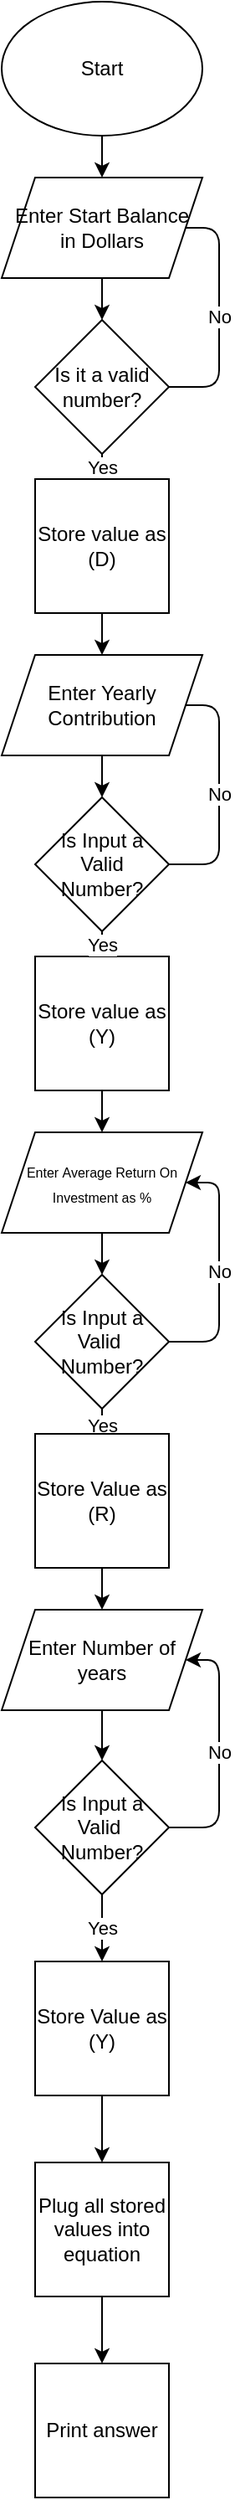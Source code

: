 <mxfile version="13.7.3" type="github">
  <diagram id="BhmQ_Kt3GyK-PfTfmq_V" name="Page-1">
    <mxGraphModel dx="1038" dy="548" grid="1" gridSize="10" guides="1" tooltips="1" connect="1" arrows="1" fold="1" page="1" pageScale="1" pageWidth="850" pageHeight="1100" math="0" shadow="0">
      <root>
        <mxCell id="0" />
        <mxCell id="1" parent="0" />
        <mxCell id="GYtLoOp-D6Cu9dgcnnQV-3" value="" style="edgeStyle=orthogonalEdgeStyle;rounded=0;orthogonalLoop=1;jettySize=auto;html=1;" edge="1" parent="1" source="GYtLoOp-D6Cu9dgcnnQV-1" target="GYtLoOp-D6Cu9dgcnnQV-2">
          <mxGeometry relative="1" as="geometry" />
        </mxCell>
        <mxCell id="GYtLoOp-D6Cu9dgcnnQV-1" value="Start" style="ellipse;whiteSpace=wrap;html=1;" vertex="1" parent="1">
          <mxGeometry x="40" width="120" height="80" as="geometry" />
        </mxCell>
        <mxCell id="GYtLoOp-D6Cu9dgcnnQV-5" value="" style="edgeStyle=orthogonalEdgeStyle;rounded=0;orthogonalLoop=1;jettySize=auto;html=1;" edge="1" parent="1" source="GYtLoOp-D6Cu9dgcnnQV-2" target="GYtLoOp-D6Cu9dgcnnQV-4">
          <mxGeometry relative="1" as="geometry" />
        </mxCell>
        <mxCell id="GYtLoOp-D6Cu9dgcnnQV-2" value="Enter Start Balance&lt;br&gt;in Dollars" style="shape=parallelogram;perimeter=parallelogramPerimeter;whiteSpace=wrap;html=1;fixedSize=1;" vertex="1" parent="1">
          <mxGeometry x="40" y="105" width="120" height="60" as="geometry" />
        </mxCell>
        <mxCell id="GYtLoOp-D6Cu9dgcnnQV-4" value="Is it a valid number?" style="rhombus;whiteSpace=wrap;html=1;" vertex="1" parent="1">
          <mxGeometry x="60" y="190" width="80" height="80" as="geometry" />
        </mxCell>
        <mxCell id="GYtLoOp-D6Cu9dgcnnQV-6" value="Yes" style="endArrow=none;html=1;entryX=0.5;entryY=1;entryDx=0;entryDy=0;" edge="1" parent="1" source="GYtLoOp-D6Cu9dgcnnQV-7" target="GYtLoOp-D6Cu9dgcnnQV-4">
          <mxGeometry width="50" height="50" relative="1" as="geometry">
            <mxPoint x="100" y="450" as="sourcePoint" />
            <mxPoint x="450" y="240" as="targetPoint" />
          </mxGeometry>
        </mxCell>
        <mxCell id="GYtLoOp-D6Cu9dgcnnQV-10" value="" style="edgeStyle=orthogonalEdgeStyle;rounded=0;orthogonalLoop=1;jettySize=auto;html=1;" edge="1" parent="1" source="GYtLoOp-D6Cu9dgcnnQV-7" target="GYtLoOp-D6Cu9dgcnnQV-9">
          <mxGeometry relative="1" as="geometry" />
        </mxCell>
        <mxCell id="GYtLoOp-D6Cu9dgcnnQV-8" value="No" style="endArrow=none;html=1;exitX=1;exitY=0.5;exitDx=0;exitDy=0;entryX=1;entryY=0.5;entryDx=0;entryDy=0;" edge="1" parent="1" source="GYtLoOp-D6Cu9dgcnnQV-4" target="GYtLoOp-D6Cu9dgcnnQV-2">
          <mxGeometry width="50" height="50" relative="1" as="geometry">
            <mxPoint x="170" y="360" as="sourcePoint" />
            <mxPoint x="220" y="310" as="targetPoint" />
            <Array as="points">
              <mxPoint x="170" y="230" />
              <mxPoint x="170" y="135" />
            </Array>
          </mxGeometry>
        </mxCell>
        <mxCell id="GYtLoOp-D6Cu9dgcnnQV-13" value="" style="edgeStyle=orthogonalEdgeStyle;rounded=0;orthogonalLoop=1;jettySize=auto;html=1;" edge="1" parent="1" source="GYtLoOp-D6Cu9dgcnnQV-9" target="GYtLoOp-D6Cu9dgcnnQV-12">
          <mxGeometry relative="1" as="geometry" />
        </mxCell>
        <mxCell id="GYtLoOp-D6Cu9dgcnnQV-9" value="Enter Yearly Contribution" style="shape=parallelogram;perimeter=parallelogramPerimeter;whiteSpace=wrap;html=1;fixedSize=1;" vertex="1" parent="1">
          <mxGeometry x="40" y="390" width="120" height="60" as="geometry" />
        </mxCell>
        <mxCell id="GYtLoOp-D6Cu9dgcnnQV-12" value="Is Input a Valid Number?" style="rhombus;whiteSpace=wrap;html=1;" vertex="1" parent="1">
          <mxGeometry x="60" y="475" width="80" height="80" as="geometry" />
        </mxCell>
        <mxCell id="GYtLoOp-D6Cu9dgcnnQV-14" value="No" style="endArrow=none;html=1;exitX=1;exitY=0.5;exitDx=0;exitDy=0;entryX=1;entryY=0.5;entryDx=0;entryDy=0;" edge="1" parent="1" source="GYtLoOp-D6Cu9dgcnnQV-12" target="GYtLoOp-D6Cu9dgcnnQV-9">
          <mxGeometry width="50" height="50" relative="1" as="geometry">
            <mxPoint x="170" y="820" as="sourcePoint" />
            <mxPoint x="220" y="770" as="targetPoint" />
            <Array as="points">
              <mxPoint x="170" y="515" />
              <mxPoint x="170" y="420" />
            </Array>
          </mxGeometry>
        </mxCell>
        <mxCell id="GYtLoOp-D6Cu9dgcnnQV-15" value="Yes" style="endArrow=none;html=1;exitX=0.5;exitY=1;exitDx=0;exitDy=0;" edge="1" parent="1" source="GYtLoOp-D6Cu9dgcnnQV-18">
          <mxGeometry width="50" height="50" relative="1" as="geometry">
            <mxPoint x="400" y="770" as="sourcePoint" />
            <mxPoint x="100" y="610" as="targetPoint" />
          </mxGeometry>
        </mxCell>
        <mxCell id="GYtLoOp-D6Cu9dgcnnQV-7" value="Store value as (D)" style="whiteSpace=wrap;html=1;aspect=fixed;" vertex="1" parent="1">
          <mxGeometry x="60" y="285" width="80" height="80" as="geometry" />
        </mxCell>
        <mxCell id="GYtLoOp-D6Cu9dgcnnQV-21" value="" style="edgeStyle=orthogonalEdgeStyle;rounded=0;orthogonalLoop=1;jettySize=auto;html=1;" edge="1" parent="1" source="GYtLoOp-D6Cu9dgcnnQV-18" target="GYtLoOp-D6Cu9dgcnnQV-20">
          <mxGeometry relative="1" as="geometry" />
        </mxCell>
        <mxCell id="GYtLoOp-D6Cu9dgcnnQV-18" value="Store value as (Y)" style="whiteSpace=wrap;html=1;aspect=fixed;" vertex="1" parent="1">
          <mxGeometry x="60" y="570" width="80" height="80" as="geometry" />
        </mxCell>
        <mxCell id="GYtLoOp-D6Cu9dgcnnQV-19" value="Yes" style="endArrow=none;html=1;exitX=0.5;exitY=1;exitDx=0;exitDy=0;" edge="1" parent="1" source="GYtLoOp-D6Cu9dgcnnQV-12" target="GYtLoOp-D6Cu9dgcnnQV-18">
          <mxGeometry width="50" height="50" relative="1" as="geometry">
            <mxPoint x="100" y="550" as="sourcePoint" />
            <mxPoint x="100" y="610" as="targetPoint" />
          </mxGeometry>
        </mxCell>
        <mxCell id="GYtLoOp-D6Cu9dgcnnQV-23" value="" style="edgeStyle=orthogonalEdgeStyle;rounded=0;orthogonalLoop=1;jettySize=auto;html=1;" edge="1" parent="1" source="GYtLoOp-D6Cu9dgcnnQV-20" target="GYtLoOp-D6Cu9dgcnnQV-22">
          <mxGeometry relative="1" as="geometry" />
        </mxCell>
        <mxCell id="GYtLoOp-D6Cu9dgcnnQV-20" value="&lt;font style=&quot;font-size: 8px&quot;&gt;Enter&amp;nbsp;Average Return On Investment as %&lt;/font&gt;" style="shape=parallelogram;perimeter=parallelogramPerimeter;whiteSpace=wrap;html=1;fixedSize=1;" vertex="1" parent="1">
          <mxGeometry x="40" y="675" width="120" height="60" as="geometry" />
        </mxCell>
        <mxCell id="GYtLoOp-D6Cu9dgcnnQV-22" value="Is Input a Valid&amp;nbsp; Number?" style="rhombus;whiteSpace=wrap;html=1;" vertex="1" parent="1">
          <mxGeometry x="60" y="760" width="80" height="80" as="geometry" />
        </mxCell>
        <mxCell id="GYtLoOp-D6Cu9dgcnnQV-24" value="No" style="endArrow=classic;html=1;entryX=1;entryY=0.5;entryDx=0;entryDy=0;" edge="1" parent="1" source="GYtLoOp-D6Cu9dgcnnQV-22" target="GYtLoOp-D6Cu9dgcnnQV-20">
          <mxGeometry relative="1" as="geometry">
            <mxPoint x="140" y="790" as="sourcePoint" />
            <mxPoint x="240" y="790" as="targetPoint" />
            <Array as="points">
              <mxPoint x="170" y="800" />
              <mxPoint x="170" y="750" />
              <mxPoint x="170" y="730" />
              <mxPoint x="170" y="705" />
            </Array>
          </mxGeometry>
        </mxCell>
        <mxCell id="GYtLoOp-D6Cu9dgcnnQV-26" value="Yes" style="endArrow=classic;html=1;exitX=0.5;exitY=1;exitDx=0;exitDy=0;" edge="1" parent="1" source="GYtLoOp-D6Cu9dgcnnQV-22">
          <mxGeometry width="50" height="50" relative="1" as="geometry">
            <mxPoint x="400" y="840" as="sourcePoint" />
            <mxPoint x="100" y="860" as="targetPoint" />
          </mxGeometry>
        </mxCell>
        <mxCell id="GYtLoOp-D6Cu9dgcnnQV-29" value="" style="edgeStyle=orthogonalEdgeStyle;rounded=0;orthogonalLoop=1;jettySize=auto;html=1;" edge="1" parent="1" source="GYtLoOp-D6Cu9dgcnnQV-27" target="GYtLoOp-D6Cu9dgcnnQV-28">
          <mxGeometry relative="1" as="geometry" />
        </mxCell>
        <mxCell id="GYtLoOp-D6Cu9dgcnnQV-27" value="Store Value as (R)" style="whiteSpace=wrap;html=1;aspect=fixed;" vertex="1" parent="1">
          <mxGeometry x="60" y="855" width="80" height="80" as="geometry" />
        </mxCell>
        <mxCell id="GYtLoOp-D6Cu9dgcnnQV-31" value="" style="edgeStyle=orthogonalEdgeStyle;rounded=0;orthogonalLoop=1;jettySize=auto;html=1;" edge="1" parent="1" source="GYtLoOp-D6Cu9dgcnnQV-28" target="GYtLoOp-D6Cu9dgcnnQV-30">
          <mxGeometry relative="1" as="geometry" />
        </mxCell>
        <mxCell id="GYtLoOp-D6Cu9dgcnnQV-28" value="Enter Number of years" style="shape=parallelogram;perimeter=parallelogramPerimeter;whiteSpace=wrap;html=1;fixedSize=1;" vertex="1" parent="1">
          <mxGeometry x="40" y="960" width="120" height="60" as="geometry" />
        </mxCell>
        <mxCell id="GYtLoOp-D6Cu9dgcnnQV-30" value="&lt;span&gt;Is Input a Valid&amp;nbsp; Number?&lt;/span&gt;" style="rhombus;whiteSpace=wrap;html=1;" vertex="1" parent="1">
          <mxGeometry x="60" y="1050" width="80" height="80" as="geometry" />
        </mxCell>
        <mxCell id="GYtLoOp-D6Cu9dgcnnQV-32" value="No" style="endArrow=classic;html=1;entryX=1;entryY=0.5;entryDx=0;entryDy=0;" edge="1" parent="1" source="GYtLoOp-D6Cu9dgcnnQV-30" target="GYtLoOp-D6Cu9dgcnnQV-28">
          <mxGeometry width="50" height="50" relative="1" as="geometry">
            <mxPoint x="140" y="1140" as="sourcePoint" />
            <mxPoint x="210.711" y="1090" as="targetPoint" />
            <Array as="points">
              <mxPoint x="170" y="1090" />
              <mxPoint x="170" y="1030" />
              <mxPoint x="170" y="990" />
            </Array>
          </mxGeometry>
        </mxCell>
        <mxCell id="GYtLoOp-D6Cu9dgcnnQV-34" value="Yes" style="endArrow=classic;html=1;" edge="1" parent="1" source="GYtLoOp-D6Cu9dgcnnQV-30">
          <mxGeometry width="50" height="50" relative="1" as="geometry">
            <mxPoint x="100" y="1180" as="sourcePoint" />
            <mxPoint x="100" y="1170" as="targetPoint" />
          </mxGeometry>
        </mxCell>
        <mxCell id="GYtLoOp-D6Cu9dgcnnQV-39" value="" style="edgeStyle=orthogonalEdgeStyle;rounded=0;orthogonalLoop=1;jettySize=auto;html=1;" edge="1" parent="1" source="GYtLoOp-D6Cu9dgcnnQV-35" target="GYtLoOp-D6Cu9dgcnnQV-38">
          <mxGeometry relative="1" as="geometry" />
        </mxCell>
        <mxCell id="GYtLoOp-D6Cu9dgcnnQV-35" value="Store Value as (Y)" style="whiteSpace=wrap;html=1;aspect=fixed;" vertex="1" parent="1">
          <mxGeometry x="60" y="1170" width="80" height="80" as="geometry" />
        </mxCell>
        <mxCell id="GYtLoOp-D6Cu9dgcnnQV-41" value="" style="edgeStyle=orthogonalEdgeStyle;rounded=0;orthogonalLoop=1;jettySize=auto;html=1;" edge="1" parent="1" source="GYtLoOp-D6Cu9dgcnnQV-38" target="GYtLoOp-D6Cu9dgcnnQV-40">
          <mxGeometry relative="1" as="geometry" />
        </mxCell>
        <mxCell id="GYtLoOp-D6Cu9dgcnnQV-38" value="Plug all stored values into equation" style="whiteSpace=wrap;html=1;aspect=fixed;" vertex="1" parent="1">
          <mxGeometry x="60" y="1290" width="80" height="80" as="geometry" />
        </mxCell>
        <mxCell id="GYtLoOp-D6Cu9dgcnnQV-40" value="Print answer" style="whiteSpace=wrap;html=1;aspect=fixed;" vertex="1" parent="1">
          <mxGeometry x="60" y="1410" width="80" height="80" as="geometry" />
        </mxCell>
      </root>
    </mxGraphModel>
  </diagram>
</mxfile>
